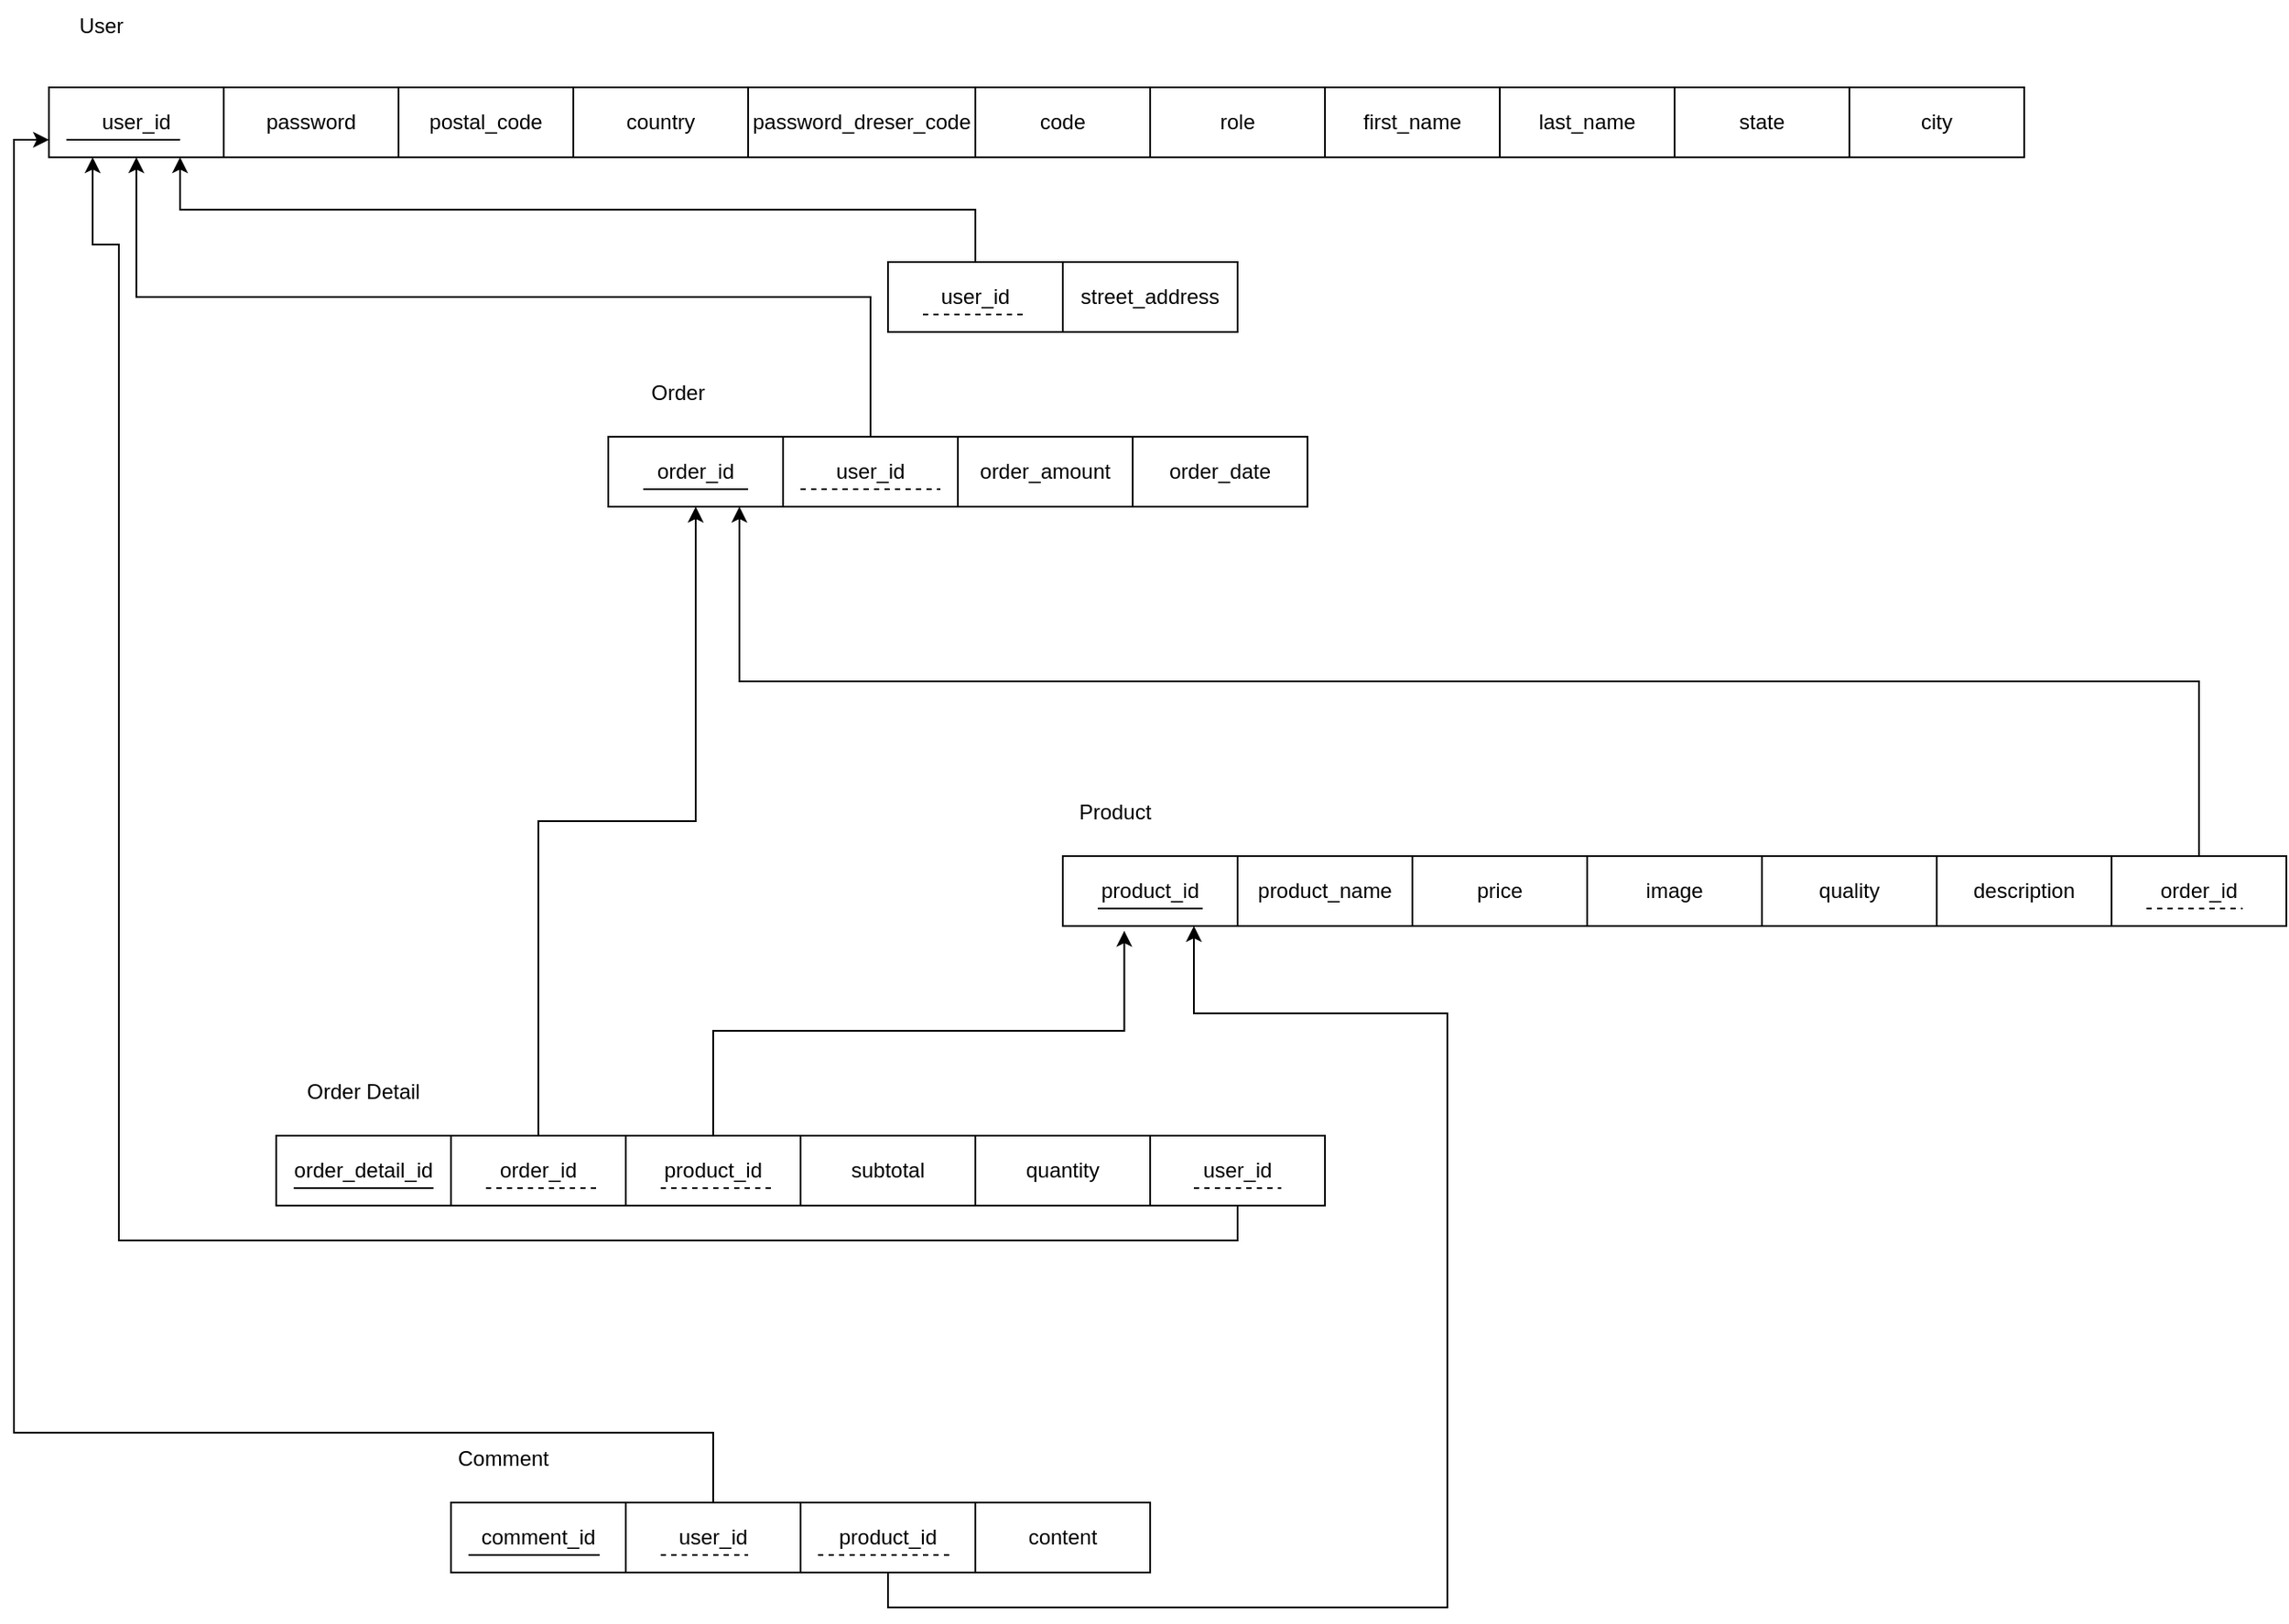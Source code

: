 <mxfile version="22.1.2" type="device">
  <diagram name="Page-1" id="Jjq3vuGFmv7cD4TqGTQA">
    <mxGraphModel dx="1050" dy="621" grid="1" gridSize="10" guides="1" tooltips="1" connect="1" arrows="1" fold="1" page="1" pageScale="1" pageWidth="850" pageHeight="1100" math="0" shadow="0">
      <root>
        <mxCell id="0" />
        <mxCell id="1" parent="0" />
        <mxCell id="9YiL5SmmNUJITHrNY-xT-41" style="edgeStyle=orthogonalEdgeStyle;rounded=0;orthogonalLoop=1;jettySize=auto;html=1;exitX=0.5;exitY=0;exitDx=0;exitDy=0;" edge="1" parent="1" source="9YiL5SmmNUJITHrNY-xT-17" target="9YiL5SmmNUJITHrNY-xT-23">
          <mxGeometry relative="1" as="geometry">
            <mxPoint x="240" y="330" as="targetPoint" />
          </mxGeometry>
        </mxCell>
        <mxCell id="9YiL5SmmNUJITHrNY-xT-17" value="user_id" style="whiteSpace=wrap;html=1;align=center;" vertex="1" parent="1">
          <mxGeometry x="500" y="380" width="100" height="40" as="geometry" />
        </mxCell>
        <mxCell id="9YiL5SmmNUJITHrNY-xT-18" value="order_id" style="whiteSpace=wrap;html=1;align=center;" vertex="1" parent="1">
          <mxGeometry x="400" y="380" width="100" height="40" as="geometry" />
        </mxCell>
        <mxCell id="9YiL5SmmNUJITHrNY-xT-19" value="order_amount" style="whiteSpace=wrap;html=1;align=center;" vertex="1" parent="1">
          <mxGeometry x="600" y="380" width="100" height="40" as="geometry" />
        </mxCell>
        <mxCell id="9YiL5SmmNUJITHrNY-xT-20" value="order_date" style="whiteSpace=wrap;html=1;align=center;" vertex="1" parent="1">
          <mxGeometry x="700" y="380" width="100" height="40" as="geometry" />
        </mxCell>
        <mxCell id="9YiL5SmmNUJITHrNY-xT-21" value="product_id" style="whiteSpace=wrap;html=1;align=center;" vertex="1" parent="1">
          <mxGeometry x="660" y="620" width="100" height="40" as="geometry" />
        </mxCell>
        <mxCell id="9YiL5SmmNUJITHrNY-xT-22" value="product_name" style="whiteSpace=wrap;html=1;align=center;" vertex="1" parent="1">
          <mxGeometry x="760" y="620" width="100" height="40" as="geometry" />
        </mxCell>
        <mxCell id="9YiL5SmmNUJITHrNY-xT-23" value="user_id" style="whiteSpace=wrap;html=1;align=center;" vertex="1" parent="1">
          <mxGeometry x="80" y="180" width="100" height="40" as="geometry" />
        </mxCell>
        <mxCell id="9YiL5SmmNUJITHrNY-xT-25" value="password" style="whiteSpace=wrap;html=1;align=center;" vertex="1" parent="1">
          <mxGeometry x="180" y="180" width="100" height="40" as="geometry" />
        </mxCell>
        <mxCell id="9YiL5SmmNUJITHrNY-xT-26" value="postal_code" style="whiteSpace=wrap;html=1;align=center;" vertex="1" parent="1">
          <mxGeometry x="280" y="180" width="100" height="40" as="geometry" />
        </mxCell>
        <mxCell id="9YiL5SmmNUJITHrNY-xT-27" value="country" style="whiteSpace=wrap;html=1;align=center;" vertex="1" parent="1">
          <mxGeometry x="380" y="180" width="100" height="40" as="geometry" />
        </mxCell>
        <mxCell id="9YiL5SmmNUJITHrNY-xT-29" value="password_dreser_code" style="whiteSpace=wrap;html=1;align=center;" vertex="1" parent="1">
          <mxGeometry x="480" y="180" width="130" height="40" as="geometry" />
        </mxCell>
        <mxCell id="9YiL5SmmNUJITHrNY-xT-31" value="code" style="whiteSpace=wrap;html=1;align=center;" vertex="1" parent="1">
          <mxGeometry x="610" y="180" width="100" height="40" as="geometry" />
        </mxCell>
        <mxCell id="9YiL5SmmNUJITHrNY-xT-32" value="role" style="whiteSpace=wrap;html=1;align=center;" vertex="1" parent="1">
          <mxGeometry x="710" y="180" width="100" height="40" as="geometry" />
        </mxCell>
        <mxCell id="9YiL5SmmNUJITHrNY-xT-33" value="first_name" style="whiteSpace=wrap;html=1;align=center;" vertex="1" parent="1">
          <mxGeometry x="810" y="180" width="100" height="40" as="geometry" />
        </mxCell>
        <mxCell id="9YiL5SmmNUJITHrNY-xT-34" value="last_name" style="whiteSpace=wrap;html=1;align=center;" vertex="1" parent="1">
          <mxGeometry x="910" y="180" width="100" height="40" as="geometry" />
        </mxCell>
        <mxCell id="9YiL5SmmNUJITHrNY-xT-35" value="state" style="whiteSpace=wrap;html=1;align=center;" vertex="1" parent="1">
          <mxGeometry x="1010" y="180" width="100" height="40" as="geometry" />
        </mxCell>
        <mxCell id="9YiL5SmmNUJITHrNY-xT-36" value="city" style="whiteSpace=wrap;html=1;align=center;" vertex="1" parent="1">
          <mxGeometry x="1110" y="180" width="100" height="40" as="geometry" />
        </mxCell>
        <mxCell id="9YiL5SmmNUJITHrNY-xT-37" value="User" style="text;html=1;strokeColor=none;fillColor=none;align=center;verticalAlign=middle;whiteSpace=wrap;rounded=0;" vertex="1" parent="1">
          <mxGeometry x="80" y="130" width="60" height="30" as="geometry" />
        </mxCell>
        <mxCell id="9YiL5SmmNUJITHrNY-xT-38" value="" style="endArrow=none;html=1;rounded=0;exitX=0.1;exitY=0.75;exitDx=0;exitDy=0;exitPerimeter=0;" edge="1" parent="1" source="9YiL5SmmNUJITHrNY-xT-23">
          <mxGeometry width="50" height="50" relative="1" as="geometry">
            <mxPoint x="105" y="260" as="sourcePoint" />
            <mxPoint x="155" y="210" as="targetPoint" />
          </mxGeometry>
        </mxCell>
        <mxCell id="9YiL5SmmNUJITHrNY-xT-39" value="" style="endArrow=none;dashed=1;html=1;rounded=0;exitX=0.1;exitY=0.75;exitDx=0;exitDy=0;exitPerimeter=0;" edge="1" parent="1" source="9YiL5SmmNUJITHrNY-xT-17">
          <mxGeometry width="50" height="50" relative="1" as="geometry">
            <mxPoint x="530" y="450" as="sourcePoint" />
            <mxPoint x="590" y="410" as="targetPoint" />
          </mxGeometry>
        </mxCell>
        <mxCell id="9YiL5SmmNUJITHrNY-xT-40" value="" style="endArrow=none;html=1;rounded=0;exitX=0.2;exitY=0.75;exitDx=0;exitDy=0;exitPerimeter=0;" edge="1" parent="1" source="9YiL5SmmNUJITHrNY-xT-18">
          <mxGeometry width="50" height="50" relative="1" as="geometry">
            <mxPoint x="430" y="460" as="sourcePoint" />
            <mxPoint x="480" y="410" as="targetPoint" />
          </mxGeometry>
        </mxCell>
        <mxCell id="9YiL5SmmNUJITHrNY-xT-42" value="order_detail_id" style="whiteSpace=wrap;html=1;align=center;" vertex="1" parent="1">
          <mxGeometry x="210" y="780" width="100" height="40" as="geometry" />
        </mxCell>
        <mxCell id="9YiL5SmmNUJITHrNY-xT-43" value="description" style="whiteSpace=wrap;html=1;align=center;" vertex="1" parent="1">
          <mxGeometry x="1160" y="620" width="100" height="40" as="geometry" />
        </mxCell>
        <mxCell id="9YiL5SmmNUJITHrNY-xT-44" value="quality" style="whiteSpace=wrap;html=1;align=center;" vertex="1" parent="1">
          <mxGeometry x="1060" y="620" width="100" height="40" as="geometry" />
        </mxCell>
        <mxCell id="9YiL5SmmNUJITHrNY-xT-45" value="image" style="whiteSpace=wrap;html=1;align=center;" vertex="1" parent="1">
          <mxGeometry x="960" y="620" width="100" height="40" as="geometry" />
        </mxCell>
        <mxCell id="9YiL5SmmNUJITHrNY-xT-46" value="price" style="whiteSpace=wrap;html=1;align=center;" vertex="1" parent="1">
          <mxGeometry x="860" y="620" width="100" height="40" as="geometry" />
        </mxCell>
        <mxCell id="9YiL5SmmNUJITHrNY-xT-62" style="edgeStyle=orthogonalEdgeStyle;rounded=0;orthogonalLoop=1;jettySize=auto;html=1;exitX=0.5;exitY=0;exitDx=0;exitDy=0;entryX=0.5;entryY=1;entryDx=0;entryDy=0;" edge="1" parent="1" source="9YiL5SmmNUJITHrNY-xT-47" target="9YiL5SmmNUJITHrNY-xT-18">
          <mxGeometry relative="1" as="geometry" />
        </mxCell>
        <mxCell id="9YiL5SmmNUJITHrNY-xT-47" value="order_id" style="whiteSpace=wrap;html=1;align=center;" vertex="1" parent="1">
          <mxGeometry x="310" y="780" width="100" height="40" as="geometry" />
        </mxCell>
        <mxCell id="9YiL5SmmNUJITHrNY-xT-48" value="product_id" style="whiteSpace=wrap;html=1;align=center;" vertex="1" parent="1">
          <mxGeometry x="410" y="780" width="100" height="40" as="geometry" />
        </mxCell>
        <mxCell id="9YiL5SmmNUJITHrNY-xT-49" value="subtotal" style="whiteSpace=wrap;html=1;align=center;" vertex="1" parent="1">
          <mxGeometry x="510" y="780" width="100" height="40" as="geometry" />
        </mxCell>
        <mxCell id="9YiL5SmmNUJITHrNY-xT-50" value="quantity" style="whiteSpace=wrap;html=1;align=center;" vertex="1" parent="1">
          <mxGeometry x="610" y="780" width="100" height="40" as="geometry" />
        </mxCell>
        <mxCell id="9YiL5SmmNUJITHrNY-xT-51" value="" style="endArrow=none;html=1;rounded=0;exitX=0.1;exitY=0.75;exitDx=0;exitDy=0;exitPerimeter=0;" edge="1" parent="1" source="9YiL5SmmNUJITHrNY-xT-42">
          <mxGeometry width="50" height="50" relative="1" as="geometry">
            <mxPoint x="250" y="860" as="sourcePoint" />
            <mxPoint x="300" y="810" as="targetPoint" />
          </mxGeometry>
        </mxCell>
        <mxCell id="9YiL5SmmNUJITHrNY-xT-52" value="Order" style="text;html=1;strokeColor=none;fillColor=none;align=center;verticalAlign=middle;whiteSpace=wrap;rounded=0;" vertex="1" parent="1">
          <mxGeometry x="410" y="340" width="60" height="30" as="geometry" />
        </mxCell>
        <mxCell id="9YiL5SmmNUJITHrNY-xT-53" value="Product" style="text;html=1;strokeColor=none;fillColor=none;align=center;verticalAlign=middle;whiteSpace=wrap;rounded=0;" vertex="1" parent="1">
          <mxGeometry x="660" y="580" width="60" height="30" as="geometry" />
        </mxCell>
        <mxCell id="9YiL5SmmNUJITHrNY-xT-54" value="Order Detail" style="text;html=1;strokeColor=none;fillColor=none;align=center;verticalAlign=middle;whiteSpace=wrap;rounded=0;" vertex="1" parent="1">
          <mxGeometry x="210" y="740" width="100" height="30" as="geometry" />
        </mxCell>
        <mxCell id="9YiL5SmmNUJITHrNY-xT-55" value="" style="endArrow=none;dashed=1;html=1;rounded=0;exitX=0.2;exitY=0.75;exitDx=0;exitDy=0;exitPerimeter=0;" edge="1" parent="1" source="9YiL5SmmNUJITHrNY-xT-48">
          <mxGeometry width="50" height="50" relative="1" as="geometry">
            <mxPoint x="445" y="860" as="sourcePoint" />
            <mxPoint x="495" y="810" as="targetPoint" />
          </mxGeometry>
        </mxCell>
        <mxCell id="9YiL5SmmNUJITHrNY-xT-56" value="" style="endArrow=none;dashed=1;html=1;rounded=0;exitX=0.2;exitY=0.75;exitDx=0;exitDy=0;exitPerimeter=0;" edge="1" parent="1" source="9YiL5SmmNUJITHrNY-xT-47">
          <mxGeometry width="50" height="50" relative="1" as="geometry">
            <mxPoint x="345" y="860" as="sourcePoint" />
            <mxPoint x="395" y="810" as="targetPoint" />
          </mxGeometry>
        </mxCell>
        <mxCell id="9YiL5SmmNUJITHrNY-xT-59" value="" style="endArrow=none;html=1;rounded=0;exitX=0.2;exitY=0.75;exitDx=0;exitDy=0;exitPerimeter=0;" edge="1" parent="1" source="9YiL5SmmNUJITHrNY-xT-21">
          <mxGeometry width="50" height="50" relative="1" as="geometry">
            <mxPoint x="690" y="700" as="sourcePoint" />
            <mxPoint x="740" y="650" as="targetPoint" />
          </mxGeometry>
        </mxCell>
        <mxCell id="9YiL5SmmNUJITHrNY-xT-60" style="edgeStyle=orthogonalEdgeStyle;rounded=0;orthogonalLoop=1;jettySize=auto;html=1;exitX=0.5;exitY=0;exitDx=0;exitDy=0;entryX=0.352;entryY=1.07;entryDx=0;entryDy=0;entryPerimeter=0;" edge="1" parent="1" source="9YiL5SmmNUJITHrNY-xT-48" target="9YiL5SmmNUJITHrNY-xT-21">
          <mxGeometry relative="1" as="geometry" />
        </mxCell>
        <mxCell id="9YiL5SmmNUJITHrNY-xT-82" style="edgeStyle=orthogonalEdgeStyle;rounded=0;orthogonalLoop=1;jettySize=auto;html=1;exitX=0.5;exitY=1;exitDx=0;exitDy=0;entryX=0.75;entryY=1;entryDx=0;entryDy=0;" edge="1" parent="1" source="9YiL5SmmNUJITHrNY-xT-66" target="9YiL5SmmNUJITHrNY-xT-21">
          <mxGeometry relative="1" as="geometry">
            <mxPoint x="760" y="760" as="targetPoint" />
            <Array as="points">
              <mxPoint x="560" y="1050" />
              <mxPoint x="880" y="1050" />
              <mxPoint x="880" y="710" />
              <mxPoint x="735" y="710" />
            </Array>
          </mxGeometry>
        </mxCell>
        <mxCell id="9YiL5SmmNUJITHrNY-xT-66" value="product_id" style="whiteSpace=wrap;html=1;align=center;" vertex="1" parent="1">
          <mxGeometry x="510" y="990" width="100" height="40" as="geometry" />
        </mxCell>
        <mxCell id="9YiL5SmmNUJITHrNY-xT-80" style="edgeStyle=orthogonalEdgeStyle;rounded=0;orthogonalLoop=1;jettySize=auto;html=1;exitX=0.5;exitY=0;exitDx=0;exitDy=0;entryX=0;entryY=0.75;entryDx=0;entryDy=0;" edge="1" parent="1" source="9YiL5SmmNUJITHrNY-xT-67" target="9YiL5SmmNUJITHrNY-xT-23">
          <mxGeometry relative="1" as="geometry">
            <mxPoint x="60" y="210" as="targetPoint" />
            <Array as="points">
              <mxPoint x="460" y="950" />
              <mxPoint x="60" y="950" />
              <mxPoint x="60" y="210" />
            </Array>
          </mxGeometry>
        </mxCell>
        <mxCell id="9YiL5SmmNUJITHrNY-xT-67" value="user_id" style="whiteSpace=wrap;html=1;align=center;" vertex="1" parent="1">
          <mxGeometry x="410" y="990" width="100" height="40" as="geometry" />
        </mxCell>
        <mxCell id="9YiL5SmmNUJITHrNY-xT-68" value="comment_id" style="whiteSpace=wrap;html=1;align=center;" vertex="1" parent="1">
          <mxGeometry x="310" y="990" width="100" height="40" as="geometry" />
        </mxCell>
        <mxCell id="9YiL5SmmNUJITHrNY-xT-69" value="Comment" style="text;html=1;strokeColor=none;fillColor=none;align=center;verticalAlign=middle;whiteSpace=wrap;rounded=0;" vertex="1" parent="1">
          <mxGeometry x="310" y="950" width="60" height="30" as="geometry" />
        </mxCell>
        <mxCell id="9YiL5SmmNUJITHrNY-xT-72" value="content" style="whiteSpace=wrap;html=1;align=center;" vertex="1" parent="1">
          <mxGeometry x="610" y="990" width="100" height="40" as="geometry" />
        </mxCell>
        <mxCell id="9YiL5SmmNUJITHrNY-xT-73" value="" style="endArrow=none;html=1;rounded=0;exitX=0.1;exitY=0.75;exitDx=0;exitDy=0;exitPerimeter=0;" edge="1" parent="1" source="9YiL5SmmNUJITHrNY-xT-68">
          <mxGeometry width="50" height="50" relative="1" as="geometry">
            <mxPoint x="345" y="1070" as="sourcePoint" />
            <mxPoint x="395" y="1020" as="targetPoint" />
          </mxGeometry>
        </mxCell>
        <mxCell id="9YiL5SmmNUJITHrNY-xT-74" value="" style="endArrow=none;dashed=1;html=1;rounded=0;exitX=0.2;exitY=0.75;exitDx=0;exitDy=0;exitPerimeter=0;" edge="1" parent="1" source="9YiL5SmmNUJITHrNY-xT-67">
          <mxGeometry width="50" height="50" relative="1" as="geometry">
            <mxPoint x="430" y="1070" as="sourcePoint" />
            <mxPoint x="480" y="1020" as="targetPoint" />
          </mxGeometry>
        </mxCell>
        <mxCell id="9YiL5SmmNUJITHrNY-xT-77" value="" style="endArrow=none;dashed=1;html=1;rounded=0;exitX=0.1;exitY=0.75;exitDx=0;exitDy=0;exitPerimeter=0;" edge="1" parent="1" source="9YiL5SmmNUJITHrNY-xT-66">
          <mxGeometry width="50" height="50" relative="1" as="geometry">
            <mxPoint x="545" y="1070" as="sourcePoint" />
            <mxPoint x="595" y="1020" as="targetPoint" />
          </mxGeometry>
        </mxCell>
        <mxCell id="9YiL5SmmNUJITHrNY-xT-83" value="street_address" style="whiteSpace=wrap;html=1;align=center;" vertex="1" parent="1">
          <mxGeometry x="660" y="280" width="100" height="40" as="geometry" />
        </mxCell>
        <mxCell id="9YiL5SmmNUJITHrNY-xT-87" style="edgeStyle=orthogonalEdgeStyle;rounded=0;orthogonalLoop=1;jettySize=auto;html=1;exitX=0.5;exitY=0;exitDx=0;exitDy=0;entryX=0.75;entryY=1;entryDx=0;entryDy=0;" edge="1" parent="1" source="9YiL5SmmNUJITHrNY-xT-84" target="9YiL5SmmNUJITHrNY-xT-23">
          <mxGeometry relative="1" as="geometry" />
        </mxCell>
        <mxCell id="9YiL5SmmNUJITHrNY-xT-84" value="user_id" style="whiteSpace=wrap;html=1;align=center;" vertex="1" parent="1">
          <mxGeometry x="560" y="280" width="100" height="40" as="geometry" />
        </mxCell>
        <mxCell id="9YiL5SmmNUJITHrNY-xT-86" value="" style="endArrow=none;dashed=1;html=1;rounded=0;exitX=0.2;exitY=0.75;exitDx=0;exitDy=0;exitPerimeter=0;" edge="1" parent="1" source="9YiL5SmmNUJITHrNY-xT-84">
          <mxGeometry width="50" height="50" relative="1" as="geometry">
            <mxPoint x="590" y="360" as="sourcePoint" />
            <mxPoint x="640" y="310" as="targetPoint" />
          </mxGeometry>
        </mxCell>
        <mxCell id="9YiL5SmmNUJITHrNY-xT-90" style="edgeStyle=orthogonalEdgeStyle;rounded=0;orthogonalLoop=1;jettySize=auto;html=1;exitX=0.5;exitY=0;exitDx=0;exitDy=0;entryX=0.75;entryY=1;entryDx=0;entryDy=0;" edge="1" parent="1" source="9YiL5SmmNUJITHrNY-xT-88" target="9YiL5SmmNUJITHrNY-xT-18">
          <mxGeometry relative="1" as="geometry" />
        </mxCell>
        <mxCell id="9YiL5SmmNUJITHrNY-xT-88" value="order_id" style="whiteSpace=wrap;html=1;align=center;" vertex="1" parent="1">
          <mxGeometry x="1260" y="620" width="100" height="40" as="geometry" />
        </mxCell>
        <mxCell id="9YiL5SmmNUJITHrNY-xT-89" value="" style="endArrow=none;dashed=1;html=1;rounded=0;exitX=0.2;exitY=0.75;exitDx=0;exitDy=0;exitPerimeter=0;" edge="1" parent="1" source="9YiL5SmmNUJITHrNY-xT-88">
          <mxGeometry width="50" height="50" relative="1" as="geometry">
            <mxPoint x="1285" y="700" as="sourcePoint" />
            <mxPoint x="1335" y="650" as="targetPoint" />
          </mxGeometry>
        </mxCell>
        <mxCell id="9YiL5SmmNUJITHrNY-xT-93" style="edgeStyle=orthogonalEdgeStyle;rounded=0;orthogonalLoop=1;jettySize=auto;html=1;exitX=0.5;exitY=1;exitDx=0;exitDy=0;entryX=0.25;entryY=1;entryDx=0;entryDy=0;" edge="1" parent="1" source="9YiL5SmmNUJITHrNY-xT-91" target="9YiL5SmmNUJITHrNY-xT-23">
          <mxGeometry relative="1" as="geometry">
            <Array as="points">
              <mxPoint x="760" y="840" />
              <mxPoint x="120" y="840" />
              <mxPoint x="120" y="270" />
              <mxPoint x="105" y="270" />
            </Array>
          </mxGeometry>
        </mxCell>
        <mxCell id="9YiL5SmmNUJITHrNY-xT-91" value="user_id" style="whiteSpace=wrap;html=1;align=center;" vertex="1" parent="1">
          <mxGeometry x="710" y="780" width="100" height="40" as="geometry" />
        </mxCell>
        <mxCell id="9YiL5SmmNUJITHrNY-xT-92" value="" style="endArrow=none;dashed=1;html=1;rounded=0;exitX=0.25;exitY=0.75;exitDx=0;exitDy=0;exitPerimeter=0;" edge="1" parent="1" source="9YiL5SmmNUJITHrNY-xT-91">
          <mxGeometry width="50" height="50" relative="1" as="geometry">
            <mxPoint x="735" y="860" as="sourcePoint" />
            <mxPoint x="785" y="810" as="targetPoint" />
          </mxGeometry>
        </mxCell>
      </root>
    </mxGraphModel>
  </diagram>
</mxfile>
